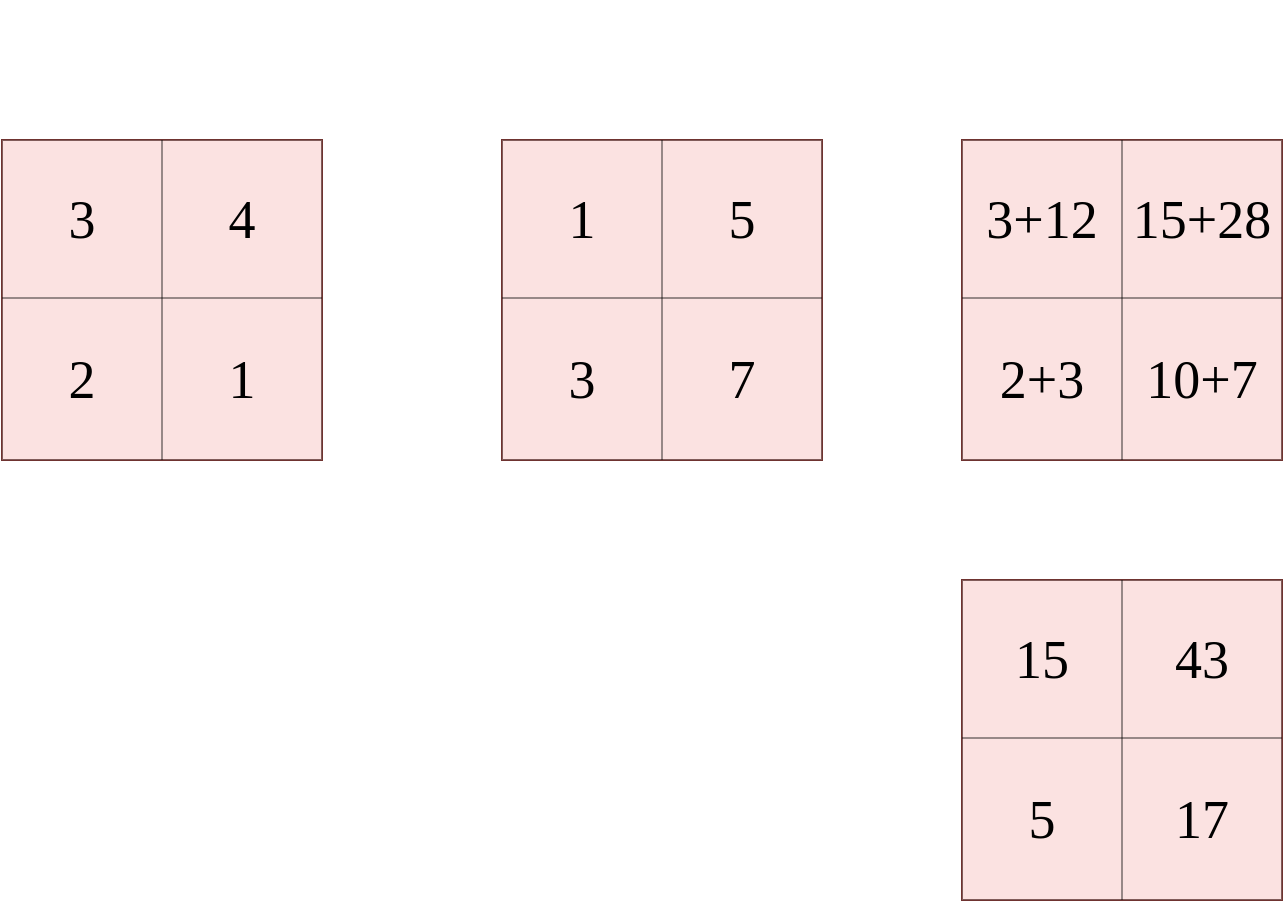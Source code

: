<mxfile>
    <diagram id="8jJI4kxMGtM-K6bGY3bH" name="Page-1">
        <mxGraphModel dx="808" dy="576" grid="1" gridSize="10" guides="1" tooltips="1" connect="1" arrows="1" fold="1" page="1" pageScale="1" pageWidth="850" pageHeight="1100" background="none" math="0" shadow="0">
            <root>
                <mxCell id="0"/>
                <mxCell id="1" parent="0"/>
                <mxCell id="17" value="" style="whiteSpace=wrap;html=1;aspect=fixed;fillColor=#f8cecc;strokeColor=#b85450;fontFamily=Comic Sans MS;fontSize=27;horizontal=1;" parent="1" vertex="1">
                    <mxGeometry x="80" y="120" width="160" height="160" as="geometry"/>
                </mxCell>
                <mxCell id="18" value="" style="whiteSpace=wrap;html=1;aspect=fixed;fillColor=#f8cecc;strokeColor=#b85450;fontFamily=Comic Sans MS;fontSize=27;horizontal=1;" parent="1" vertex="1">
                    <mxGeometry x="330" y="120" width="160" height="160" as="geometry"/>
                </mxCell>
                <mxCell id="19" value="&lt;font style=&quot;font-size: 45px;&quot;&gt;x&lt;/font&gt;" style="text;html=1;align=center;verticalAlign=middle;resizable=0;points=[];autosize=1;strokeColor=none;fillColor=none;rotation=0;fontFamily=Comic Sans MS;fontColor=#FFFFFF;fontSize=45;horizontal=1;" parent="1" vertex="1">
                    <mxGeometry x="260" y="160" width="50" height="70" as="geometry"/>
                </mxCell>
                <mxCell id="22" value="A" style="text;html=1;align=center;verticalAlign=middle;resizable=0;points=[];autosize=1;strokeColor=none;fillColor=none;fontSize=48;fontColor=#FFFFFF;" parent="1" vertex="1">
                    <mxGeometry x="130" y="50" width="60" height="70" as="geometry"/>
                </mxCell>
                <mxCell id="23" value="B" style="text;html=1;align=center;verticalAlign=middle;resizable=0;points=[];autosize=1;strokeColor=none;fillColor=none;fontSize=48;fontColor=#FFFFFF;" parent="1" vertex="1">
                    <mxGeometry x="380" y="50" width="60" height="70" as="geometry"/>
                </mxCell>
                <mxCell id="24" value="" style="whiteSpace=wrap;html=1;aspect=fixed;fillColor=#f8cecc;strokeColor=#b85450;fontFamily=Comic Sans MS;fontSize=27;horizontal=1;" parent="1" vertex="1">
                    <mxGeometry x="560" y="120" width="160" height="160" as="geometry"/>
                </mxCell>
                <mxCell id="25" value="C" style="text;html=1;align=center;verticalAlign=middle;resizable=0;points=[];autosize=1;strokeColor=none;fillColor=none;fontSize=48;fontColor=#FFFFFF;" parent="1" vertex="1">
                    <mxGeometry x="610" y="50" width="60" height="70" as="geometry"/>
                </mxCell>
                <mxCell id="26" value="=" style="text;html=1;align=center;verticalAlign=middle;resizable=0;points=[];autosize=1;strokeColor=none;fillColor=none;fontSize=45;fontFamily=Comic Sans MS;fontColor=#FFFFFF;horizontal=1;" parent="1" vertex="1">
                    <mxGeometry x="500" y="165" width="50" height="70" as="geometry"/>
                </mxCell>
                <mxCell id="70" value="" style="shape=table;html=1;whiteSpace=wrap;startSize=0;container=1;collapsible=0;childLayout=tableLayout;opacity=40;fontFamily=Comic Sans MS;fontSize=27;horizontal=1;" vertex="1" parent="1">
                    <mxGeometry x="80" y="120" width="160" height="160" as="geometry"/>
                </mxCell>
                <mxCell id="71" value="" style="shape=tableRow;horizontal=1;startSize=0;swimlaneHead=0;swimlaneBody=0;top=0;left=0;bottom=0;right=0;collapsible=0;dropTarget=0;fillColor=none;points=[[0,0.5],[1,0.5]];portConstraint=eastwest;fontFamily=Comic Sans MS;fontSize=27;" vertex="1" parent="70">
                    <mxGeometry width="160" height="79" as="geometry"/>
                </mxCell>
                <mxCell id="72" value="&lt;font style=&quot;font-size: 27px;&quot;&gt;3&lt;/font&gt;" style="shape=partialRectangle;html=1;whiteSpace=wrap;connectable=0;fillColor=none;top=0;left=0;bottom=0;right=0;overflow=hidden;fontFamily=Comic Sans MS;fontSize=27;horizontal=1;" vertex="1" parent="71">
                    <mxGeometry width="80" height="79" as="geometry">
                        <mxRectangle width="80" height="79" as="alternateBounds"/>
                    </mxGeometry>
                </mxCell>
                <mxCell id="73" value="4" style="shape=partialRectangle;html=1;whiteSpace=wrap;connectable=0;fillColor=none;top=0;left=0;bottom=0;right=0;overflow=hidden;fontFamily=Comic Sans MS;fontSize=27;horizontal=1;" vertex="1" parent="71">
                    <mxGeometry x="80" width="80" height="79" as="geometry">
                        <mxRectangle width="80" height="79" as="alternateBounds"/>
                    </mxGeometry>
                </mxCell>
                <mxCell id="75" value="" style="shape=tableRow;horizontal=1;startSize=0;swimlaneHead=0;swimlaneBody=0;top=0;left=0;bottom=0;right=0;collapsible=0;dropTarget=0;fillColor=none;points=[[0,0.5],[1,0.5]];portConstraint=eastwest;fontFamily=Comic Sans MS;fontSize=27;" vertex="1" parent="70">
                    <mxGeometry y="79" width="160" height="81" as="geometry"/>
                </mxCell>
                <mxCell id="76" value="2" style="shape=partialRectangle;html=1;whiteSpace=wrap;connectable=0;fillColor=none;top=0;left=0;bottom=0;right=0;overflow=hidden;fontFamily=Comic Sans MS;fontSize=27;horizontal=1;" vertex="1" parent="75">
                    <mxGeometry width="80" height="81" as="geometry">
                        <mxRectangle width="80" height="81" as="alternateBounds"/>
                    </mxGeometry>
                </mxCell>
                <mxCell id="77" value="1" style="shape=partialRectangle;html=1;whiteSpace=wrap;connectable=0;fillColor=none;top=0;left=0;bottom=0;right=0;overflow=hidden;fontFamily=Comic Sans MS;fontSize=27;horizontal=1;" vertex="1" parent="75">
                    <mxGeometry x="80" width="80" height="81" as="geometry">
                        <mxRectangle width="80" height="81" as="alternateBounds"/>
                    </mxGeometry>
                </mxCell>
                <mxCell id="83" value="" style="shape=table;html=1;whiteSpace=wrap;startSize=0;container=1;collapsible=0;childLayout=tableLayout;opacity=40;fontFamily=Comic Sans MS;fontSize=27;horizontal=1;" vertex="1" parent="1">
                    <mxGeometry x="330" y="120" width="160" height="160" as="geometry"/>
                </mxCell>
                <mxCell id="84" value="" style="shape=tableRow;horizontal=1;startSize=0;swimlaneHead=0;swimlaneBody=0;top=0;left=0;bottom=0;right=0;collapsible=0;dropTarget=0;fillColor=none;points=[[0,0.5],[1,0.5]];portConstraint=eastwest;fontFamily=Comic Sans MS;fontSize=27;" vertex="1" parent="83">
                    <mxGeometry width="160" height="79" as="geometry"/>
                </mxCell>
                <mxCell id="85" value="1" style="shape=partialRectangle;html=1;whiteSpace=wrap;connectable=0;fillColor=none;top=0;left=0;bottom=0;right=0;overflow=hidden;fontFamily=Comic Sans MS;fontSize=27;horizontal=1;" vertex="1" parent="84">
                    <mxGeometry width="80" height="79" as="geometry">
                        <mxRectangle width="80" height="79" as="alternateBounds"/>
                    </mxGeometry>
                </mxCell>
                <mxCell id="86" value="5" style="shape=partialRectangle;html=1;whiteSpace=wrap;connectable=0;fillColor=none;top=0;left=0;bottom=0;right=0;overflow=hidden;fontFamily=Comic Sans MS;fontSize=27;horizontal=1;" vertex="1" parent="84">
                    <mxGeometry x="80" width="80" height="79" as="geometry">
                        <mxRectangle width="80" height="79" as="alternateBounds"/>
                    </mxGeometry>
                </mxCell>
                <mxCell id="87" value="" style="shape=tableRow;horizontal=1;startSize=0;swimlaneHead=0;swimlaneBody=0;top=0;left=0;bottom=0;right=0;collapsible=0;dropTarget=0;fillColor=none;points=[[0,0.5],[1,0.5]];portConstraint=eastwest;fontFamily=Comic Sans MS;fontSize=27;" vertex="1" parent="83">
                    <mxGeometry y="79" width="160" height="81" as="geometry"/>
                </mxCell>
                <mxCell id="88" value="3" style="shape=partialRectangle;html=1;whiteSpace=wrap;connectable=0;fillColor=none;top=0;left=0;bottom=0;right=0;overflow=hidden;fontFamily=Comic Sans MS;fontSize=27;horizontal=1;" vertex="1" parent="87">
                    <mxGeometry width="80" height="81" as="geometry">
                        <mxRectangle width="80" height="81" as="alternateBounds"/>
                    </mxGeometry>
                </mxCell>
                <mxCell id="89" value="7" style="shape=partialRectangle;html=1;whiteSpace=wrap;connectable=0;fillColor=none;top=0;left=0;bottom=0;right=0;overflow=hidden;fontFamily=Comic Sans MS;fontSize=27;horizontal=1;" vertex="1" parent="87">
                    <mxGeometry x="80" width="80" height="81" as="geometry">
                        <mxRectangle width="80" height="81" as="alternateBounds"/>
                    </mxGeometry>
                </mxCell>
                <mxCell id="90" value="" style="shape=table;html=1;whiteSpace=wrap;startSize=0;container=1;collapsible=0;childLayout=tableLayout;opacity=40;fontFamily=Comic Sans MS;fontSize=27;horizontal=1;" vertex="1" parent="1">
                    <mxGeometry x="560" y="120" width="160" height="160" as="geometry"/>
                </mxCell>
                <mxCell id="91" value="" style="shape=tableRow;horizontal=1;startSize=0;swimlaneHead=0;swimlaneBody=0;top=0;left=0;bottom=0;right=0;collapsible=0;dropTarget=0;fillColor=none;points=[[0,0.5],[1,0.5]];portConstraint=eastwest;fontFamily=Comic Sans MS;fontSize=27;" vertex="1" parent="90">
                    <mxGeometry width="160" height="79" as="geometry"/>
                </mxCell>
                <mxCell id="92" value="3+12" style="shape=partialRectangle;html=1;whiteSpace=wrap;connectable=0;fillColor=none;top=0;left=0;bottom=0;right=0;overflow=hidden;fontFamily=Comic Sans MS;fontSize=27;horizontal=1;" vertex="1" parent="91">
                    <mxGeometry width="80" height="79" as="geometry">
                        <mxRectangle width="80" height="79" as="alternateBounds"/>
                    </mxGeometry>
                </mxCell>
                <mxCell id="93" value="15+28" style="shape=partialRectangle;html=1;whiteSpace=wrap;connectable=0;fillColor=none;top=0;left=0;bottom=0;right=0;overflow=hidden;fontSize=27;fontFamily=Comic Sans MS;horizontal=1;" vertex="1" parent="91">
                    <mxGeometry x="80" width="80" height="79" as="geometry">
                        <mxRectangle width="80" height="79" as="alternateBounds"/>
                    </mxGeometry>
                </mxCell>
                <mxCell id="94" value="" style="shape=tableRow;horizontal=1;startSize=0;swimlaneHead=0;swimlaneBody=0;top=0;left=0;bottom=0;right=0;collapsible=0;dropTarget=0;fillColor=none;points=[[0,0.5],[1,0.5]];portConstraint=eastwest;fontFamily=Comic Sans MS;fontSize=27;" vertex="1" parent="90">
                    <mxGeometry y="79" width="160" height="81" as="geometry"/>
                </mxCell>
                <mxCell id="95" value="2+3" style="shape=partialRectangle;html=1;whiteSpace=wrap;connectable=0;fillColor=none;top=0;left=0;bottom=0;right=0;overflow=hidden;fontFamily=Comic Sans MS;fontSize=27;horizontal=1;" vertex="1" parent="94">
                    <mxGeometry width="80" height="81" as="geometry">
                        <mxRectangle width="80" height="81" as="alternateBounds"/>
                    </mxGeometry>
                </mxCell>
                <mxCell id="96" value="10+7" style="shape=partialRectangle;html=1;whiteSpace=wrap;connectable=0;fillColor=none;top=0;left=0;bottom=0;right=0;overflow=hidden;fontSize=27;fontFamily=Comic Sans MS;horizontal=1;" vertex="1" parent="94">
                    <mxGeometry x="80" width="80" height="81" as="geometry">
                        <mxRectangle width="80" height="81" as="alternateBounds"/>
                    </mxGeometry>
                </mxCell>
                <mxCell id="105" value="" style="whiteSpace=wrap;html=1;aspect=fixed;fillColor=#f8cecc;strokeColor=#b85450;fontFamily=Comic Sans MS;fontSize=27;horizontal=1;" vertex="1" parent="1">
                    <mxGeometry x="560" y="340" width="160" height="160" as="geometry"/>
                </mxCell>
                <mxCell id="106" value="" style="shape=table;html=1;whiteSpace=wrap;startSize=0;container=1;collapsible=0;childLayout=tableLayout;opacity=40;fontFamily=Comic Sans MS;fontSize=27;horizontal=1;" vertex="1" parent="1">
                    <mxGeometry x="560" y="340" width="160" height="160" as="geometry"/>
                </mxCell>
                <mxCell id="107" value="" style="shape=tableRow;horizontal=1;startSize=0;swimlaneHead=0;swimlaneBody=0;top=0;left=0;bottom=0;right=0;collapsible=0;dropTarget=0;fillColor=none;points=[[0,0.5],[1,0.5]];portConstraint=eastwest;fontFamily=Comic Sans MS;fontSize=27;" vertex="1" parent="106">
                    <mxGeometry width="160" height="79" as="geometry"/>
                </mxCell>
                <mxCell id="108" value="15" style="shape=partialRectangle;html=1;whiteSpace=wrap;connectable=0;fillColor=none;top=0;left=0;bottom=0;right=0;overflow=hidden;fontFamily=Comic Sans MS;fontSize=27;horizontal=1;" vertex="1" parent="107">
                    <mxGeometry width="80" height="79" as="geometry">
                        <mxRectangle width="80" height="79" as="alternateBounds"/>
                    </mxGeometry>
                </mxCell>
                <mxCell id="109" value="43" style="shape=partialRectangle;html=1;whiteSpace=wrap;connectable=0;fillColor=none;top=0;left=0;bottom=0;right=0;overflow=hidden;fontSize=27;fontFamily=Comic Sans MS;horizontal=1;" vertex="1" parent="107">
                    <mxGeometry x="80" width="80" height="79" as="geometry">
                        <mxRectangle width="80" height="79" as="alternateBounds"/>
                    </mxGeometry>
                </mxCell>
                <mxCell id="110" value="" style="shape=tableRow;horizontal=1;startSize=0;swimlaneHead=0;swimlaneBody=0;top=0;left=0;bottom=0;right=0;collapsible=0;dropTarget=0;fillColor=none;points=[[0,0.5],[1,0.5]];portConstraint=eastwest;fontFamily=Comic Sans MS;fontSize=27;" vertex="1" parent="106">
                    <mxGeometry y="79" width="160" height="81" as="geometry"/>
                </mxCell>
                <mxCell id="111" value="5" style="shape=partialRectangle;html=1;whiteSpace=wrap;connectable=0;fillColor=none;top=0;left=0;bottom=0;right=0;overflow=hidden;fontFamily=Comic Sans MS;fontSize=27;horizontal=1;" vertex="1" parent="110">
                    <mxGeometry width="80" height="81" as="geometry">
                        <mxRectangle width="80" height="81" as="alternateBounds"/>
                    </mxGeometry>
                </mxCell>
                <mxCell id="112" value="17" style="shape=partialRectangle;html=1;whiteSpace=wrap;connectable=0;fillColor=none;top=0;left=0;bottom=0;right=0;overflow=hidden;fontSize=27;fontFamily=Comic Sans MS;horizontal=1;" vertex="1" parent="110">
                    <mxGeometry x="80" width="80" height="81" as="geometry">
                        <mxRectangle width="80" height="81" as="alternateBounds"/>
                    </mxGeometry>
                </mxCell>
                <mxCell id="113" value="=" style="text;html=1;align=center;verticalAlign=middle;resizable=0;points=[];autosize=1;strokeColor=none;fillColor=none;fontSize=45;fontFamily=Comic Sans MS;fontColor=#FFFFFF;horizontal=1;" vertex="1" parent="1">
                    <mxGeometry x="495" y="385" width="50" height="70" as="geometry"/>
                </mxCell>
            </root>
        </mxGraphModel>
    </diagram>
</mxfile>